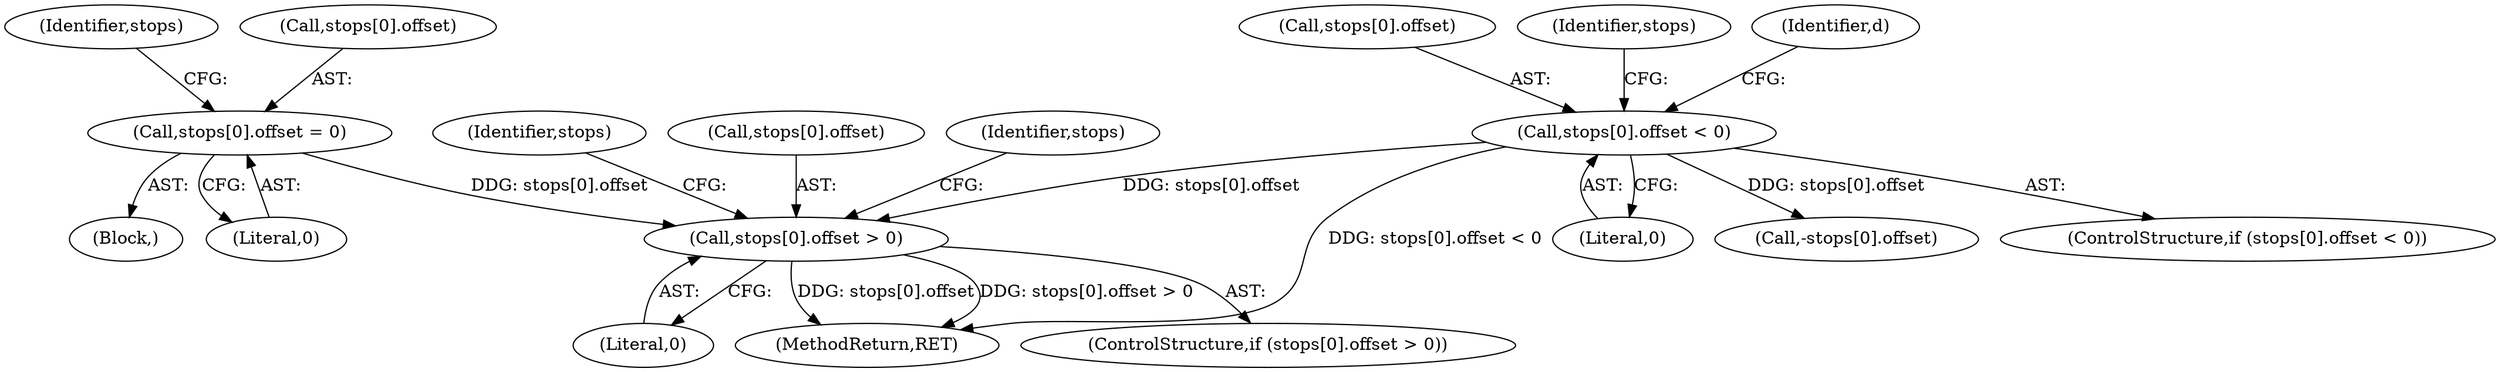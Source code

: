digraph "0_ghostscript_60dabde18d7fe12b19da8b509bdfee9cc886aafc_2@array" {
"1000686" [label="(Call,stops[0].offset > 0)"];
"1000462" [label="(Call,stops[0].offset = 0)"];
"1000433" [label="(Call,stops[0].offset < 0)"];
"1000439" [label="(Literal,0)"];
"1000434" [label="(Call,stops[0].offset)"];
"1000545" [label="(Identifier,stops)"];
"1000463" [label="(Call,stops[0].offset)"];
"1000696" [label="(Identifier,stops)"];
"1000472" [label="(Identifier,stops)"];
"1000750" [label="(MethodReturn,RET)"];
"1000440" [label="(Block,)"];
"1000443" [label="(Identifier,d)"];
"1000445" [label="(Call,-stops[0].offset)"];
"1000433" [label="(Call,stops[0].offset < 0)"];
"1000462" [label="(Call,stops[0].offset = 0)"];
"1000432" [label="(ControlStructure,if (stops[0].offset < 0))"];
"1000686" [label="(Call,stops[0].offset > 0)"];
"1000468" [label="(Literal,0)"];
"1000692" [label="(Literal,0)"];
"1000723" [label="(Identifier,stops)"];
"1000687" [label="(Call,stops[0].offset)"];
"1000685" [label="(ControlStructure,if (stops[0].offset > 0))"];
"1000686" -> "1000685"  [label="AST: "];
"1000686" -> "1000692"  [label="CFG: "];
"1000687" -> "1000686"  [label="AST: "];
"1000692" -> "1000686"  [label="AST: "];
"1000696" -> "1000686"  [label="CFG: "];
"1000723" -> "1000686"  [label="CFG: "];
"1000686" -> "1000750"  [label="DDG: stops[0].offset"];
"1000686" -> "1000750"  [label="DDG: stops[0].offset > 0"];
"1000462" -> "1000686"  [label="DDG: stops[0].offset"];
"1000433" -> "1000686"  [label="DDG: stops[0].offset"];
"1000462" -> "1000440"  [label="AST: "];
"1000462" -> "1000468"  [label="CFG: "];
"1000463" -> "1000462"  [label="AST: "];
"1000468" -> "1000462"  [label="AST: "];
"1000472" -> "1000462"  [label="CFG: "];
"1000433" -> "1000432"  [label="AST: "];
"1000433" -> "1000439"  [label="CFG: "];
"1000434" -> "1000433"  [label="AST: "];
"1000439" -> "1000433"  [label="AST: "];
"1000443" -> "1000433"  [label="CFG: "];
"1000545" -> "1000433"  [label="CFG: "];
"1000433" -> "1000750"  [label="DDG: stops[0].offset < 0"];
"1000433" -> "1000445"  [label="DDG: stops[0].offset"];
}
